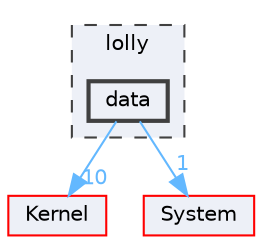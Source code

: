 digraph "data"
{
 // LATEX_PDF_SIZE
  bgcolor="transparent";
  edge [fontname=Helvetica,fontsize=10,labelfontname=Helvetica,labelfontsize=10];
  node [fontname=Helvetica,fontsize=10,shape=box,height=0.2,width=0.4];
  compound=true
  subgraph clusterdir_4e4e38b7a3cbd015b31043c806009c51 {
    graph [ bgcolor="#edf0f7", pencolor="grey25", label="lolly", fontname=Helvetica,fontsize=10 style="filled,dashed", URL="dir_4e4e38b7a3cbd015b31043c806009c51.html",tooltip=""]
  dir_7d7415eea8157022d4b7478c2ca2ea49 [label="data", fillcolor="#edf0f7", color="grey25", style="filled,bold", URL="dir_7d7415eea8157022d4b7478c2ca2ea49.html",tooltip=""];
  }
  dir_52bed8acfaac088d5968cb2c84d7645d [label="Kernel", fillcolor="#edf0f7", color="red", style="filled", URL="dir_52bed8acfaac088d5968cb2c84d7645d.html",tooltip=""];
  dir_9af51e3826d4f9e80d9103b2de543e84 [label="System", fillcolor="#edf0f7", color="red", style="filled", URL="dir_9af51e3826d4f9e80d9103b2de543e84.html",tooltip=""];
  dir_7d7415eea8157022d4b7478c2ca2ea49->dir_52bed8acfaac088d5968cb2c84d7645d [headlabel="10", labeldistance=1.5 headhref="dir_000012_000030.html" href="dir_000012_000030.html" color="steelblue1" fontcolor="steelblue1"];
  dir_7d7415eea8157022d4b7478c2ca2ea49->dir_9af51e3826d4f9e80d9103b2de543e84 [headlabel="1", labeldistance=1.5 headhref="dir_000012_000046.html" href="dir_000012_000046.html" color="steelblue1" fontcolor="steelblue1"];
}
